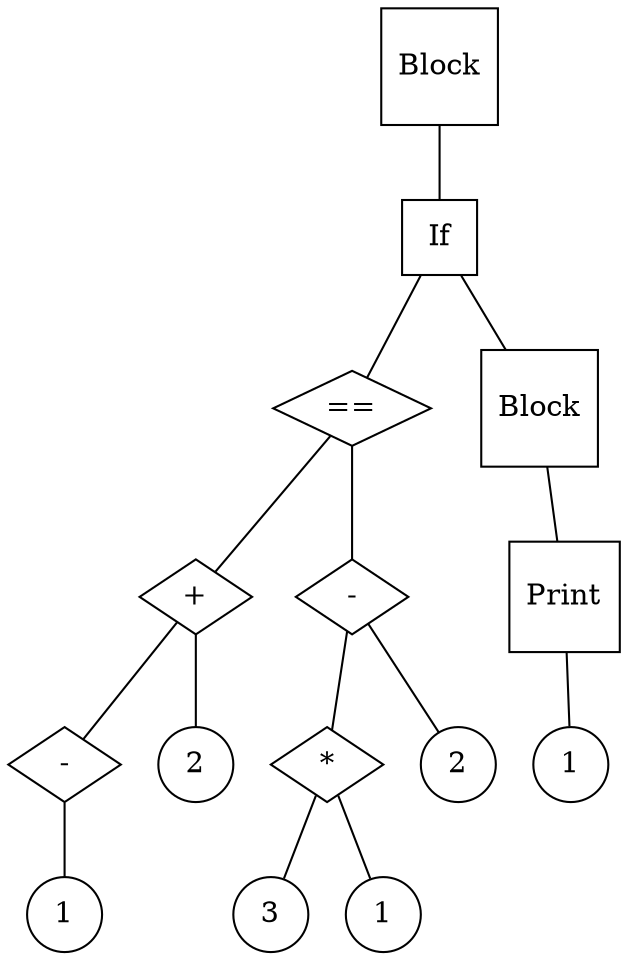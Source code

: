 graph g {
n0 [label = "Block", shape="square"]
n1 [label = "If", shape="square"]
n2 [label = "==", shape="diamond"]
n3 [label = "+", shape="diamond"]
n4 [label = "-", shape="diamond"]
n5 [label = "1", shape="circle"]
n6 [label = "2", shape="circle"]
n7 [label = "-", shape="diamond"]
n8 [label = "*", shape="diamond"]
n9 [label = "3", shape="circle"]
n10 [label = "1", shape="circle"]
n11 [label = "2", shape="circle"]
n12 [label = "Block", shape="square"]
n13 [label = "Print", shape="square"]
n14 [label = "1", shape="circle"]

"n0" -- "n1" -- "n2" -- "n3" -- "n4" -- "n5"
"n3" -- "n6"
"n2" -- "n7" -- "n8" -- "n9"
"n8" -- "n10"
"n7" -- "n11"
"n1" -- "n12" -- "n13" -- "n14"
}
